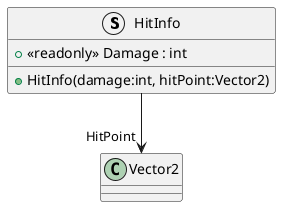 @startuml
struct HitInfo {
    + <<readonly>> Damage : int
    + HitInfo(damage:int, hitPoint:Vector2)
}
HitInfo --> "HitPoint" Vector2
@enduml
